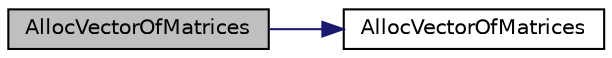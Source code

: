 digraph "AllocVectorOfMatrices"
{
 // LATEX_PDF_SIZE
  edge [fontname="Helvetica",fontsize="10",labelfontname="Helvetica",labelfontsize="10"];
  node [fontname="Helvetica",fontsize="10",shape=record];
  rankdir="LR";
  Node1 [label="AllocVectorOfMatrices",height=0.2,width=0.4,color="black", fillcolor="grey75", style="filled", fontcolor="black",tooltip=" "];
  Node1 -> Node2 [color="midnightblue",fontsize="10",style="solid",fontname="Helvetica"];
  Node2 [label="AllocVectorOfMatrices",height=0.2,width=0.4,color="black", fillcolor="white", style="filled",URL="$group__Containers.html#gafd7de2a58812c9c1182a3fb1707ff5ce",tooltip="Allocate a vector of matrices with varying row count, and initialize with some value."];
}

